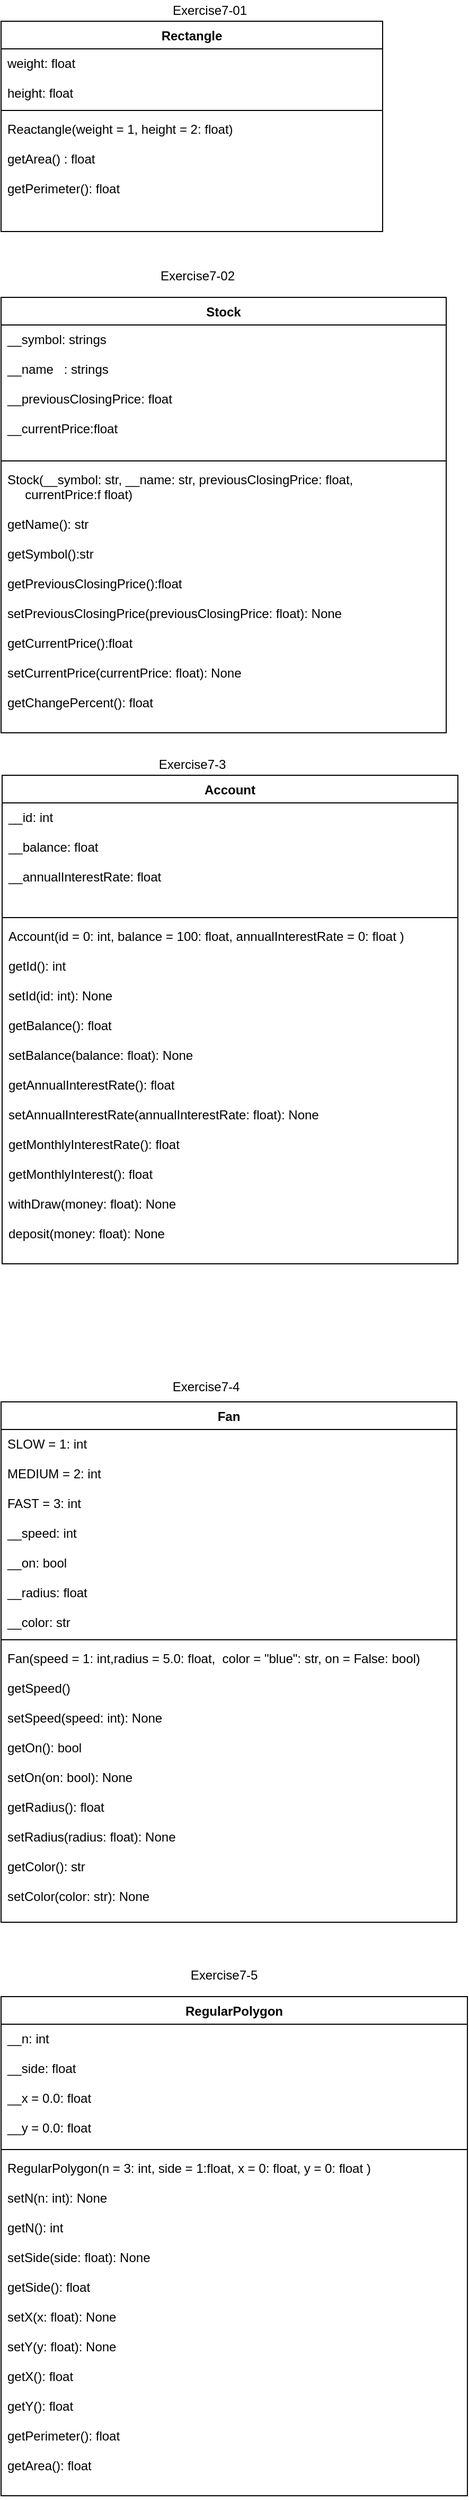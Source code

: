 <mxfile version="12.3.2" type="device" pages="1"><diagram id="FVeus3pUGLdNK0CIAeZv" name="第 1 页"><mxGraphModel dx="630" dy="377" grid="1" gridSize="10" guides="1" tooltips="1" connect="1" arrows="1" fold="1" page="1" pageScale="1" pageWidth="827" pageHeight="1169" math="0" shadow="0"><root><mxCell id="0"/><mxCell id="1" parent="0"/><mxCell id="rkcQdI_5mJwWihTcsOGj-5" value="Rectangle" style="swimlane;fontStyle=1;align=center;verticalAlign=top;childLayout=stackLayout;horizontal=1;startSize=26;horizontalStack=0;resizeParent=1;resizeParentMax=0;resizeLast=0;collapsible=1;marginBottom=0;" parent="1" vertex="1"><mxGeometry x="30" y="40" width="360" height="198" as="geometry"><mxRectangle x="30" y="40" width="90" height="26" as="alternateBounds"/></mxGeometry></mxCell><mxCell id="rkcQdI_5mJwWihTcsOGj-6" value="weight: float&#10;&#10;height: float" style="text;strokeColor=none;fillColor=none;align=left;verticalAlign=top;spacingLeft=4;spacingRight=4;overflow=hidden;rotatable=0;points=[[0,0.5],[1,0.5]];portConstraint=eastwest;" parent="rkcQdI_5mJwWihTcsOGj-5" vertex="1"><mxGeometry y="26" width="360" height="54" as="geometry"/></mxCell><mxCell id="rkcQdI_5mJwWihTcsOGj-7" value="" style="line;strokeWidth=1;fillColor=none;align=left;verticalAlign=middle;spacingTop=-1;spacingLeft=3;spacingRight=3;rotatable=0;labelPosition=right;points=[];portConstraint=eastwest;" parent="rkcQdI_5mJwWihTcsOGj-5" vertex="1"><mxGeometry y="80" width="360" height="8" as="geometry"/></mxCell><mxCell id="rkcQdI_5mJwWihTcsOGj-8" value="Reactangle(weight = 1, height = 2: float)&#10;&#10;getArea() : float&#10;&#10;getPerimeter(): float" style="text;strokeColor=none;fillColor=none;align=left;verticalAlign=top;spacingLeft=4;spacingRight=4;overflow=hidden;rotatable=0;points=[[0,0.5],[1,0.5]];portConstraint=eastwest;" parent="rkcQdI_5mJwWihTcsOGj-5" vertex="1"><mxGeometry y="88" width="360" height="110" as="geometry"/></mxCell><mxCell id="SGRhw7ow-4fyVcjfzqLi-1" value="Exercise7-01&lt;br&gt;" style="text;html=1;resizable=0;points=[];autosize=1;align=left;verticalAlign=top;spacingTop=-4;" parent="1" vertex="1"><mxGeometry x="190" y="20" width="90" height="20" as="geometry"/></mxCell><mxCell id="TUo98b19ToOdc2PXsG0X-1" value="Stock" style="swimlane;fontStyle=1;align=center;verticalAlign=top;childLayout=stackLayout;horizontal=1;startSize=26;horizontalStack=0;resizeParent=1;resizeParentMax=0;resizeLast=0;collapsible=1;marginBottom=0;" parent="1" vertex="1"><mxGeometry x="30" y="300" width="420" height="410" as="geometry"/></mxCell><mxCell id="TUo98b19ToOdc2PXsG0X-2" value="__symbol: strings&#10;&#10;__name   : strings&#10;&#10;__previousClosingPrice: float&#10;&#10;__currentPrice:float" style="text;strokeColor=none;fillColor=none;align=left;verticalAlign=top;spacingLeft=4;spacingRight=4;overflow=hidden;rotatable=0;points=[[0,0.5],[1,0.5]];portConstraint=eastwest;" parent="TUo98b19ToOdc2PXsG0X-1" vertex="1"><mxGeometry y="26" width="420" height="124" as="geometry"/></mxCell><mxCell id="TUo98b19ToOdc2PXsG0X-3" value="" style="line;strokeWidth=1;fillColor=none;align=left;verticalAlign=middle;spacingTop=-1;spacingLeft=3;spacingRight=3;rotatable=0;labelPosition=right;points=[];portConstraint=eastwest;" parent="TUo98b19ToOdc2PXsG0X-1" vertex="1"><mxGeometry y="150" width="420" height="8" as="geometry"/></mxCell><mxCell id="TUo98b19ToOdc2PXsG0X-4" value="Stock(__symbol: str, __name: str, previousClosingPrice: float, &#10;     currentPrice:f float)&#10;&#10;getName(): str&#10;&#10;getSymbol():str&#10;&#10;getPreviousClosingPrice():float&#10;&#10;setPreviousClosingPrice(previousClosingPrice: float): None&#10;&#10;getCurrentPrice():float&#10;&#10;setCurrentPrice(currentPrice: float): None&#10;&#10;getChangePercent(): float" style="text;strokeColor=none;fillColor=none;align=left;verticalAlign=top;spacingLeft=4;spacingRight=4;overflow=hidden;rotatable=0;points=[[0,0.5],[1,0.5]];portConstraint=eastwest;" parent="TUo98b19ToOdc2PXsG0X-1" vertex="1"><mxGeometry y="158" width="420" height="252" as="geometry"/></mxCell><mxCell id="TUo98b19ToOdc2PXsG0X-5" value="Exercise7-02" style="text;html=1;align=center;verticalAlign=middle;resizable=0;points=[];;autosize=1;" parent="1" vertex="1"><mxGeometry x="170" y="270" width="90" height="20" as="geometry"/></mxCell><mxCell id="cmLqf6oh-oJVk7gKyRHD-1" value="Account" style="swimlane;fontStyle=1;align=center;verticalAlign=top;childLayout=stackLayout;horizontal=1;startSize=26;horizontalStack=0;resizeParent=1;resizeParentMax=0;resizeLast=0;collapsible=1;marginBottom=0;" parent="1" vertex="1"><mxGeometry x="31" y="750" width="430" height="460" as="geometry"/></mxCell><mxCell id="cmLqf6oh-oJVk7gKyRHD-2" value="__id: int&#10;&#10;__balance: float&#10;&#10;__annualInterestRate: float" style="text;strokeColor=none;fillColor=none;align=left;verticalAlign=top;spacingLeft=4;spacingRight=4;overflow=hidden;rotatable=0;points=[[0,0.5],[1,0.5]];portConstraint=eastwest;" parent="cmLqf6oh-oJVk7gKyRHD-1" vertex="1"><mxGeometry y="26" width="430" height="104" as="geometry"/></mxCell><mxCell id="cmLqf6oh-oJVk7gKyRHD-3" value="" style="line;strokeWidth=1;fillColor=none;align=left;verticalAlign=middle;spacingTop=-1;spacingLeft=3;spacingRight=3;rotatable=0;labelPosition=right;points=[];portConstraint=eastwest;" parent="cmLqf6oh-oJVk7gKyRHD-1" vertex="1"><mxGeometry y="130" width="430" height="8" as="geometry"/></mxCell><mxCell id="cmLqf6oh-oJVk7gKyRHD-4" value="Account(id = 0: int, balance = 100: float, annualInterestRate = 0: float )&#10;&#10;getId(): int&#10;&#10;setId(id: int): None&#10;&#10;getBalance(): float&#10;&#10;setBalance(balance: float): None&#10;&#10;getAnnualInterestRate(): float&#10;&#10;setAnnualInterestRate(annualInterestRate: float): None&#10;&#10;getMonthlyInterestRate(): float&#10;&#10;getMonthlyInterest(): float&#10;&#10;withDraw(money: float): None&#10;&#10;deposit(money: float): None&#10;" style="text;strokeColor=none;fillColor=none;align=left;verticalAlign=top;spacingLeft=4;spacingRight=4;overflow=hidden;rotatable=0;points=[[0,0.5],[1,0.5]];portConstraint=eastwest;" parent="cmLqf6oh-oJVk7gKyRHD-1" vertex="1"><mxGeometry y="138" width="430" height="322" as="geometry"/></mxCell><mxCell id="cmLqf6oh-oJVk7gKyRHD-5" value="Exercise7-3" style="text;html=1;align=center;verticalAlign=middle;resizable=0;points=[];;autosize=1;" parent="1" vertex="1"><mxGeometry x="170" y="730" width="80" height="20" as="geometry"/></mxCell><mxCell id="uCFrWpNPY-enKjThEgnc-1" value="Fan" style="swimlane;fontStyle=1;align=center;verticalAlign=top;childLayout=stackLayout;horizontal=1;startSize=26;horizontalStack=0;resizeParent=1;resizeParentMax=0;resizeLast=0;collapsible=1;marginBottom=0;" parent="1" vertex="1"><mxGeometry x="30" y="1340" width="430" height="490" as="geometry"/></mxCell><mxCell id="uCFrWpNPY-enKjThEgnc-2" value="SLOW = 1: int&#10;&#10;MEDIUM = 2: int&#10;&#10;FAST = 3: int&#10;&#10;__speed: int&#10;&#10;__on: bool&#10;&#10;__radius: float&#10;&#10;__color: str" style="text;strokeColor=none;fillColor=none;align=left;verticalAlign=top;spacingLeft=4;spacingRight=4;overflow=hidden;rotatable=0;points=[[0,0.5],[1,0.5]];portConstraint=eastwest;" parent="uCFrWpNPY-enKjThEgnc-1" vertex="1"><mxGeometry y="26" width="430" height="194" as="geometry"/></mxCell><mxCell id="uCFrWpNPY-enKjThEgnc-3" value="" style="line;strokeWidth=1;fillColor=none;align=left;verticalAlign=middle;spacingTop=-1;spacingLeft=3;spacingRight=3;rotatable=0;labelPosition=right;points=[];portConstraint=eastwest;" parent="uCFrWpNPY-enKjThEgnc-1" vertex="1"><mxGeometry y="220" width="430" height="8" as="geometry"/></mxCell><mxCell id="uCFrWpNPY-enKjThEgnc-4" value="Fan(speed = 1: int,radius = 5.0: float,  color = &quot;blue&quot;: str, on = False: bool)&#10;&#10;getSpeed()&#10;&#10;setSpeed(speed: int): None&#10;&#10;getOn(): bool&#10;&#10;setOn(on: bool): None&#10;&#10;getRadius(): float&#10;&#10;setRadius(radius: float): None&#10;&#10;getColor(): str&#10;&#10;setColor(color: str): None&#10;&#10;&#10;&#10;&#10;&#10;&#10;&#10;&#10;" style="text;strokeColor=none;fillColor=none;align=left;verticalAlign=top;spacingLeft=4;spacingRight=4;overflow=hidden;rotatable=0;points=[[0,0.5],[1,0.5]];portConstraint=eastwest;" parent="uCFrWpNPY-enKjThEgnc-1" vertex="1"><mxGeometry y="228" width="430" height="262" as="geometry"/></mxCell><mxCell id="uCFrWpNPY-enKjThEgnc-5" value="Exercise7-4" style="text;html=1;align=center;verticalAlign=middle;resizable=0;points=[];;autosize=1;" parent="1" vertex="1"><mxGeometry x="183" y="1316" width="80" height="20" as="geometry"/></mxCell><mxCell id="noOivJcfGg-Z5PpbWS7K-1" value="RegularPolygon" style="swimlane;fontStyle=1;align=center;verticalAlign=top;childLayout=stackLayout;horizontal=1;startSize=26;horizontalStack=0;resizeParent=1;resizeParentMax=0;resizeLast=0;collapsible=1;marginBottom=0;" vertex="1" parent="1"><mxGeometry x="30" y="1900" width="440" height="470" as="geometry"/></mxCell><mxCell id="noOivJcfGg-Z5PpbWS7K-2" value="__n: int&#10;&#10;__side: float&#10;&#10;__x = 0.0: float&#10;&#10;__y = 0.0: float&#10;&#10;" style="text;strokeColor=none;fillColor=none;align=left;verticalAlign=top;spacingLeft=4;spacingRight=4;overflow=hidden;rotatable=0;points=[[0,0.5],[1,0.5]];portConstraint=eastwest;" vertex="1" parent="noOivJcfGg-Z5PpbWS7K-1"><mxGeometry y="26" width="440" height="114" as="geometry"/></mxCell><mxCell id="noOivJcfGg-Z5PpbWS7K-3" value="" style="line;strokeWidth=1;fillColor=none;align=left;verticalAlign=middle;spacingTop=-1;spacingLeft=3;spacingRight=3;rotatable=0;labelPosition=right;points=[];portConstraint=eastwest;" vertex="1" parent="noOivJcfGg-Z5PpbWS7K-1"><mxGeometry y="140" width="440" height="8" as="geometry"/></mxCell><mxCell id="noOivJcfGg-Z5PpbWS7K-4" value="RegularPolygon(n = 3: int, side = 1:float, x = 0: float, y = 0: float )&#10;&#10;setN(n: int): None&#10;&#10;getN(): int&#10;&#10;setSide(side: float): None&#10;&#10;getSide(): float&#10;&#10;setX(x: float): None&#10;&#10;setY(y: float): None&#10;&#10;getX(): float&#10;&#10;getY(): float&#10;&#10;getPerimeter(): float&#10;&#10;getArea(): float&#10;&#10;" style="text;strokeColor=none;fillColor=none;align=left;verticalAlign=top;spacingLeft=4;spacingRight=4;overflow=hidden;rotatable=0;points=[[0,0.5],[1,0.5]];portConstraint=eastwest;" vertex="1" parent="noOivJcfGg-Z5PpbWS7K-1"><mxGeometry y="148" width="440" height="322" as="geometry"/></mxCell><mxCell id="noOivJcfGg-Z5PpbWS7K-5" value="Exercise7-5" style="text;html=1;align=center;verticalAlign=middle;resizable=0;points=[];;autosize=1;" vertex="1" parent="1"><mxGeometry x="200" y="1870" width="80" height="20" as="geometry"/></mxCell></root></mxGraphModel></diagram></mxfile>